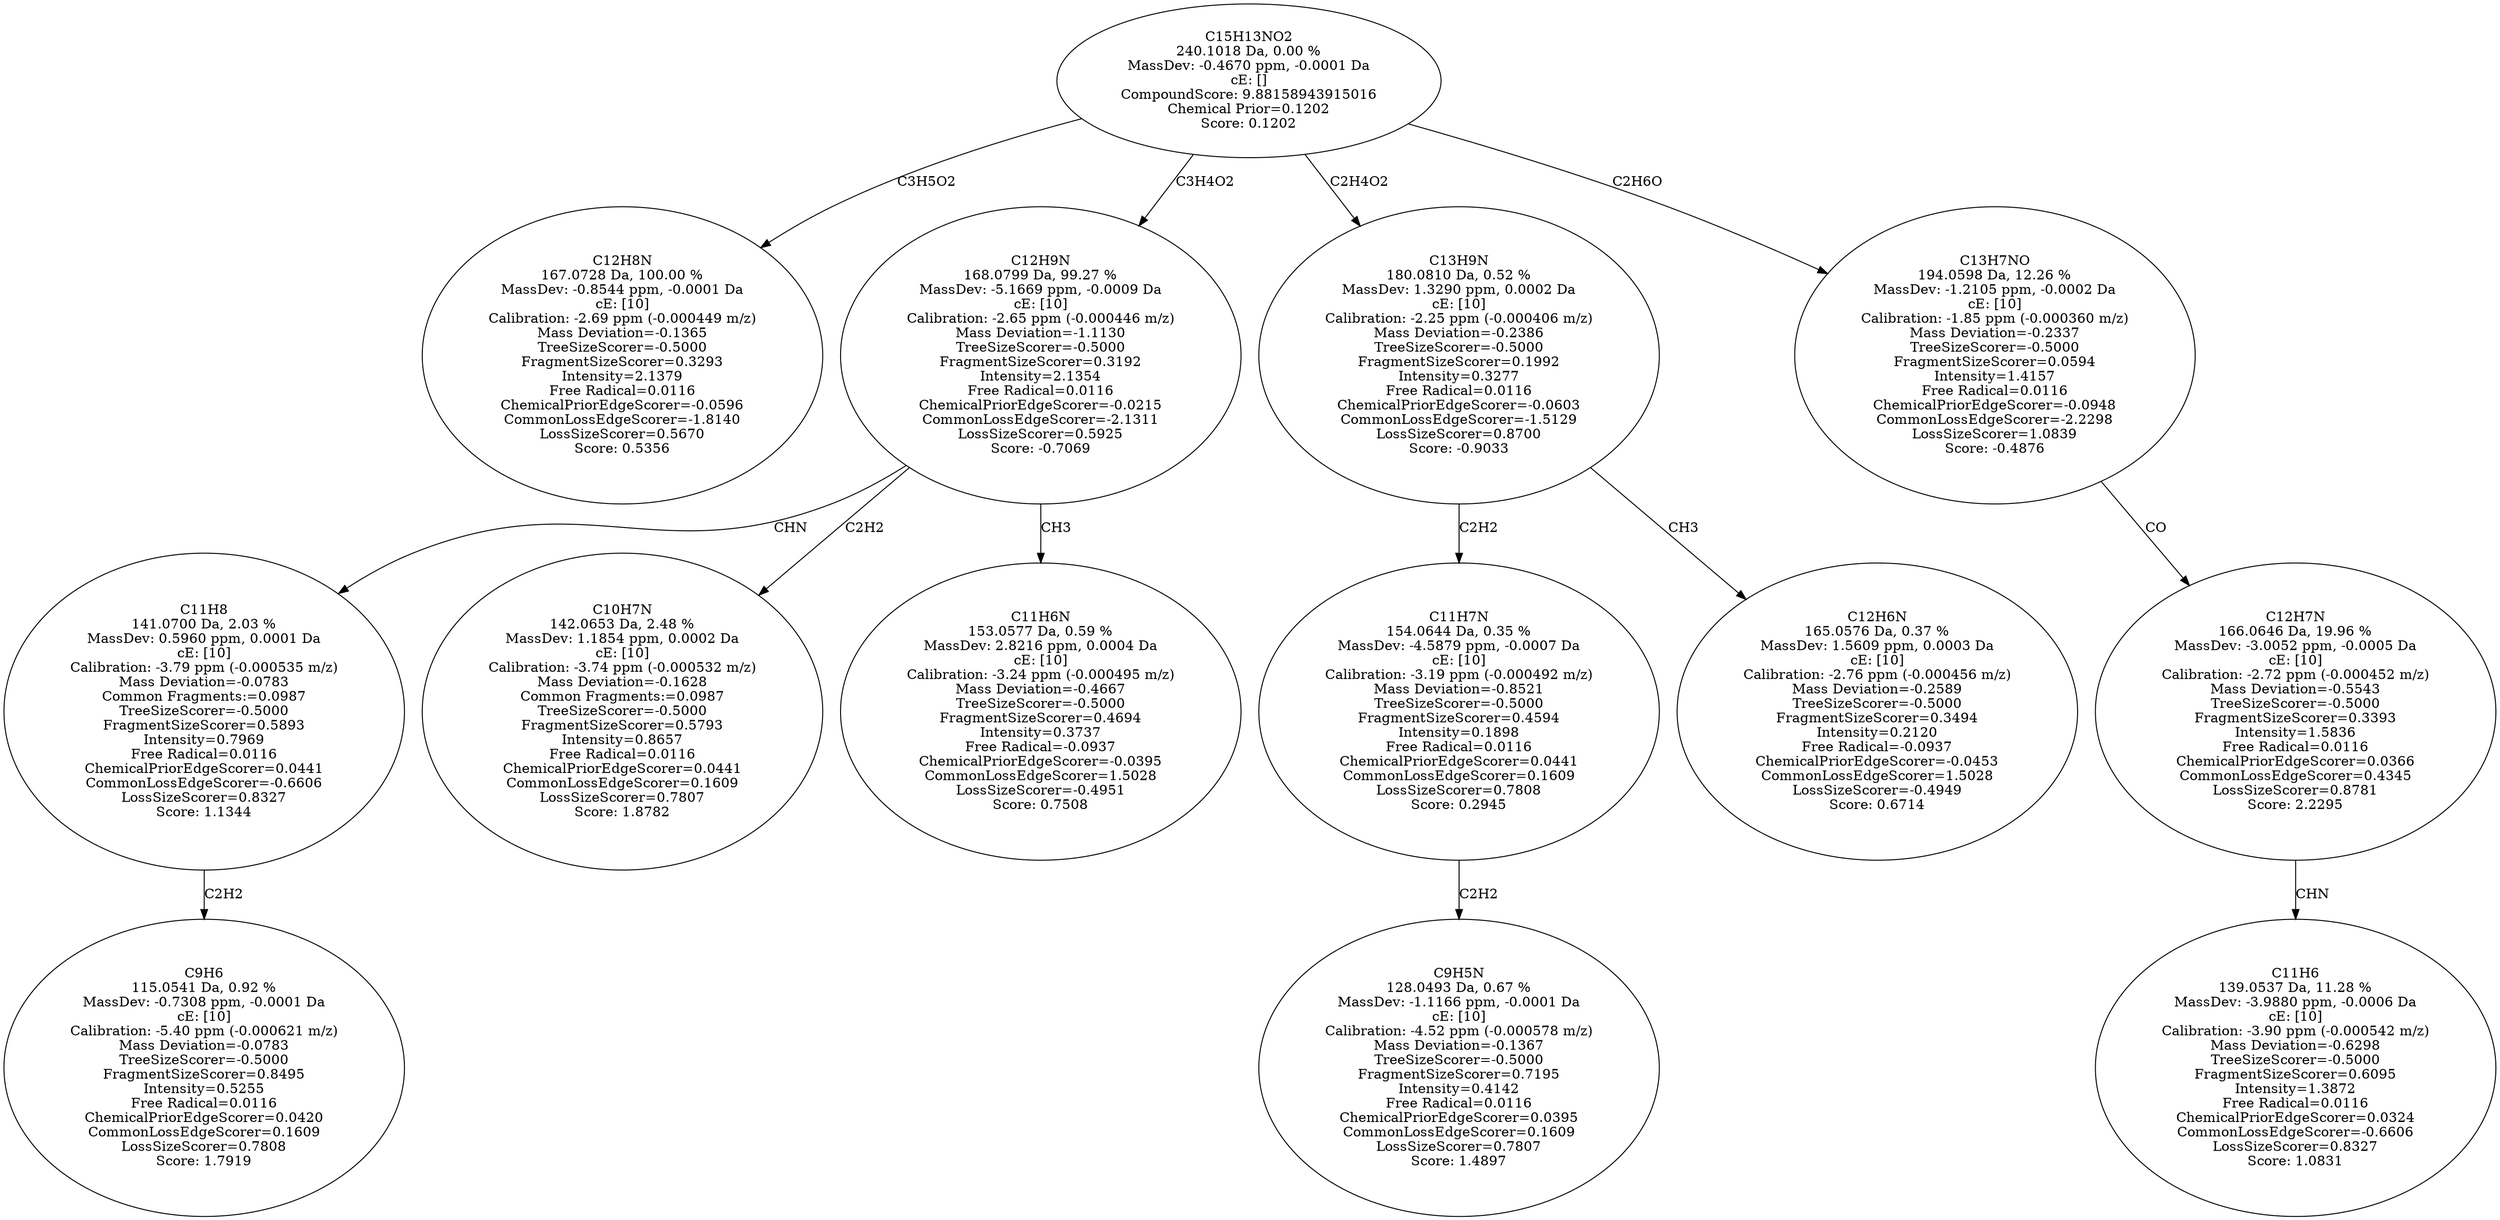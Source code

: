 strict digraph {
v1 [label="C12H8N\n167.0728 Da, 100.00 %\nMassDev: -0.8544 ppm, -0.0001 Da\ncE: [10]\nCalibration: -2.69 ppm (-0.000449 m/z)\nMass Deviation=-0.1365\nTreeSizeScorer=-0.5000\nFragmentSizeScorer=0.3293\nIntensity=2.1379\nFree Radical=0.0116\nChemicalPriorEdgeScorer=-0.0596\nCommonLossEdgeScorer=-1.8140\nLossSizeScorer=0.5670\nScore: 0.5356"];
v2 [label="C9H6\n115.0541 Da, 0.92 %\nMassDev: -0.7308 ppm, -0.0001 Da\ncE: [10]\nCalibration: -5.40 ppm (-0.000621 m/z)\nMass Deviation=-0.0783\nTreeSizeScorer=-0.5000\nFragmentSizeScorer=0.8495\nIntensity=0.5255\nFree Radical=0.0116\nChemicalPriorEdgeScorer=0.0420\nCommonLossEdgeScorer=0.1609\nLossSizeScorer=0.7808\nScore: 1.7919"];
v3 [label="C11H8\n141.0700 Da, 2.03 %\nMassDev: 0.5960 ppm, 0.0001 Da\ncE: [10]\nCalibration: -3.79 ppm (-0.000535 m/z)\nMass Deviation=-0.0783\nCommon Fragments:=0.0987\nTreeSizeScorer=-0.5000\nFragmentSizeScorer=0.5893\nIntensity=0.7969\nFree Radical=0.0116\nChemicalPriorEdgeScorer=0.0441\nCommonLossEdgeScorer=-0.6606\nLossSizeScorer=0.8327\nScore: 1.1344"];
v4 [label="C10H7N\n142.0653 Da, 2.48 %\nMassDev: 1.1854 ppm, 0.0002 Da\ncE: [10]\nCalibration: -3.74 ppm (-0.000532 m/z)\nMass Deviation=-0.1628\nCommon Fragments:=0.0987\nTreeSizeScorer=-0.5000\nFragmentSizeScorer=0.5793\nIntensity=0.8657\nFree Radical=0.0116\nChemicalPriorEdgeScorer=0.0441\nCommonLossEdgeScorer=0.1609\nLossSizeScorer=0.7807\nScore: 1.8782"];
v5 [label="C11H6N\n153.0577 Da, 0.59 %\nMassDev: 2.8216 ppm, 0.0004 Da\ncE: [10]\nCalibration: -3.24 ppm (-0.000495 m/z)\nMass Deviation=-0.4667\nTreeSizeScorer=-0.5000\nFragmentSizeScorer=0.4694\nIntensity=0.3737\nFree Radical=-0.0937\nChemicalPriorEdgeScorer=-0.0395\nCommonLossEdgeScorer=1.5028\nLossSizeScorer=-0.4951\nScore: 0.7508"];
v6 [label="C12H9N\n168.0799 Da, 99.27 %\nMassDev: -5.1669 ppm, -0.0009 Da\ncE: [10]\nCalibration: -2.65 ppm (-0.000446 m/z)\nMass Deviation=-1.1130\nTreeSizeScorer=-0.5000\nFragmentSizeScorer=0.3192\nIntensity=2.1354\nFree Radical=0.0116\nChemicalPriorEdgeScorer=-0.0215\nCommonLossEdgeScorer=-2.1311\nLossSizeScorer=0.5925\nScore: -0.7069"];
v7 [label="C9H5N\n128.0493 Da, 0.67 %\nMassDev: -1.1166 ppm, -0.0001 Da\ncE: [10]\nCalibration: -4.52 ppm (-0.000578 m/z)\nMass Deviation=-0.1367\nTreeSizeScorer=-0.5000\nFragmentSizeScorer=0.7195\nIntensity=0.4142\nFree Radical=0.0116\nChemicalPriorEdgeScorer=0.0395\nCommonLossEdgeScorer=0.1609\nLossSizeScorer=0.7807\nScore: 1.4897"];
v8 [label="C11H7N\n154.0644 Da, 0.35 %\nMassDev: -4.5879 ppm, -0.0007 Da\ncE: [10]\nCalibration: -3.19 ppm (-0.000492 m/z)\nMass Deviation=-0.8521\nTreeSizeScorer=-0.5000\nFragmentSizeScorer=0.4594\nIntensity=0.1898\nFree Radical=0.0116\nChemicalPriorEdgeScorer=0.0441\nCommonLossEdgeScorer=0.1609\nLossSizeScorer=0.7808\nScore: 0.2945"];
v9 [label="C12H6N\n165.0576 Da, 0.37 %\nMassDev: 1.5609 ppm, 0.0003 Da\ncE: [10]\nCalibration: -2.76 ppm (-0.000456 m/z)\nMass Deviation=-0.2589\nTreeSizeScorer=-0.5000\nFragmentSizeScorer=0.3494\nIntensity=0.2120\nFree Radical=-0.0937\nChemicalPriorEdgeScorer=-0.0453\nCommonLossEdgeScorer=1.5028\nLossSizeScorer=-0.4949\nScore: 0.6714"];
v10 [label="C13H9N\n180.0810 Da, 0.52 %\nMassDev: 1.3290 ppm, 0.0002 Da\ncE: [10]\nCalibration: -2.25 ppm (-0.000406 m/z)\nMass Deviation=-0.2386\nTreeSizeScorer=-0.5000\nFragmentSizeScorer=0.1992\nIntensity=0.3277\nFree Radical=0.0116\nChemicalPriorEdgeScorer=-0.0603\nCommonLossEdgeScorer=-1.5129\nLossSizeScorer=0.8700\nScore: -0.9033"];
v11 [label="C11H6\n139.0537 Da, 11.28 %\nMassDev: -3.9880 ppm, -0.0006 Da\ncE: [10]\nCalibration: -3.90 ppm (-0.000542 m/z)\nMass Deviation=-0.6298\nTreeSizeScorer=-0.5000\nFragmentSizeScorer=0.6095\nIntensity=1.3872\nFree Radical=0.0116\nChemicalPriorEdgeScorer=0.0324\nCommonLossEdgeScorer=-0.6606\nLossSizeScorer=0.8327\nScore: 1.0831"];
v12 [label="C12H7N\n166.0646 Da, 19.96 %\nMassDev: -3.0052 ppm, -0.0005 Da\ncE: [10]\nCalibration: -2.72 ppm (-0.000452 m/z)\nMass Deviation=-0.5543\nTreeSizeScorer=-0.5000\nFragmentSizeScorer=0.3393\nIntensity=1.5836\nFree Radical=0.0116\nChemicalPriorEdgeScorer=0.0366\nCommonLossEdgeScorer=0.4345\nLossSizeScorer=0.8781\nScore: 2.2295"];
v13 [label="C13H7NO\n194.0598 Da, 12.26 %\nMassDev: -1.2105 ppm, -0.0002 Da\ncE: [10]\nCalibration: -1.85 ppm (-0.000360 m/z)\nMass Deviation=-0.2337\nTreeSizeScorer=-0.5000\nFragmentSizeScorer=0.0594\nIntensity=1.4157\nFree Radical=0.0116\nChemicalPriorEdgeScorer=-0.0948\nCommonLossEdgeScorer=-2.2298\nLossSizeScorer=1.0839\nScore: -0.4876"];
v14 [label="C15H13NO2\n240.1018 Da, 0.00 %\nMassDev: -0.4670 ppm, -0.0001 Da\ncE: []\nCompoundScore: 9.88158943915016\nChemical Prior=0.1202\nScore: 0.1202"];
v14 -> v1 [label="C3H5O2"];
v3 -> v2 [label="C2H2"];
v6 -> v3 [label="CHN"];
v6 -> v4 [label="C2H2"];
v6 -> v5 [label="CH3"];
v14 -> v6 [label="C3H4O2"];
v8 -> v7 [label="C2H2"];
v10 -> v8 [label="C2H2"];
v10 -> v9 [label="CH3"];
v14 -> v10 [label="C2H4O2"];
v12 -> v11 [label="CHN"];
v13 -> v12 [label="CO"];
v14 -> v13 [label="C2H6O"];
}